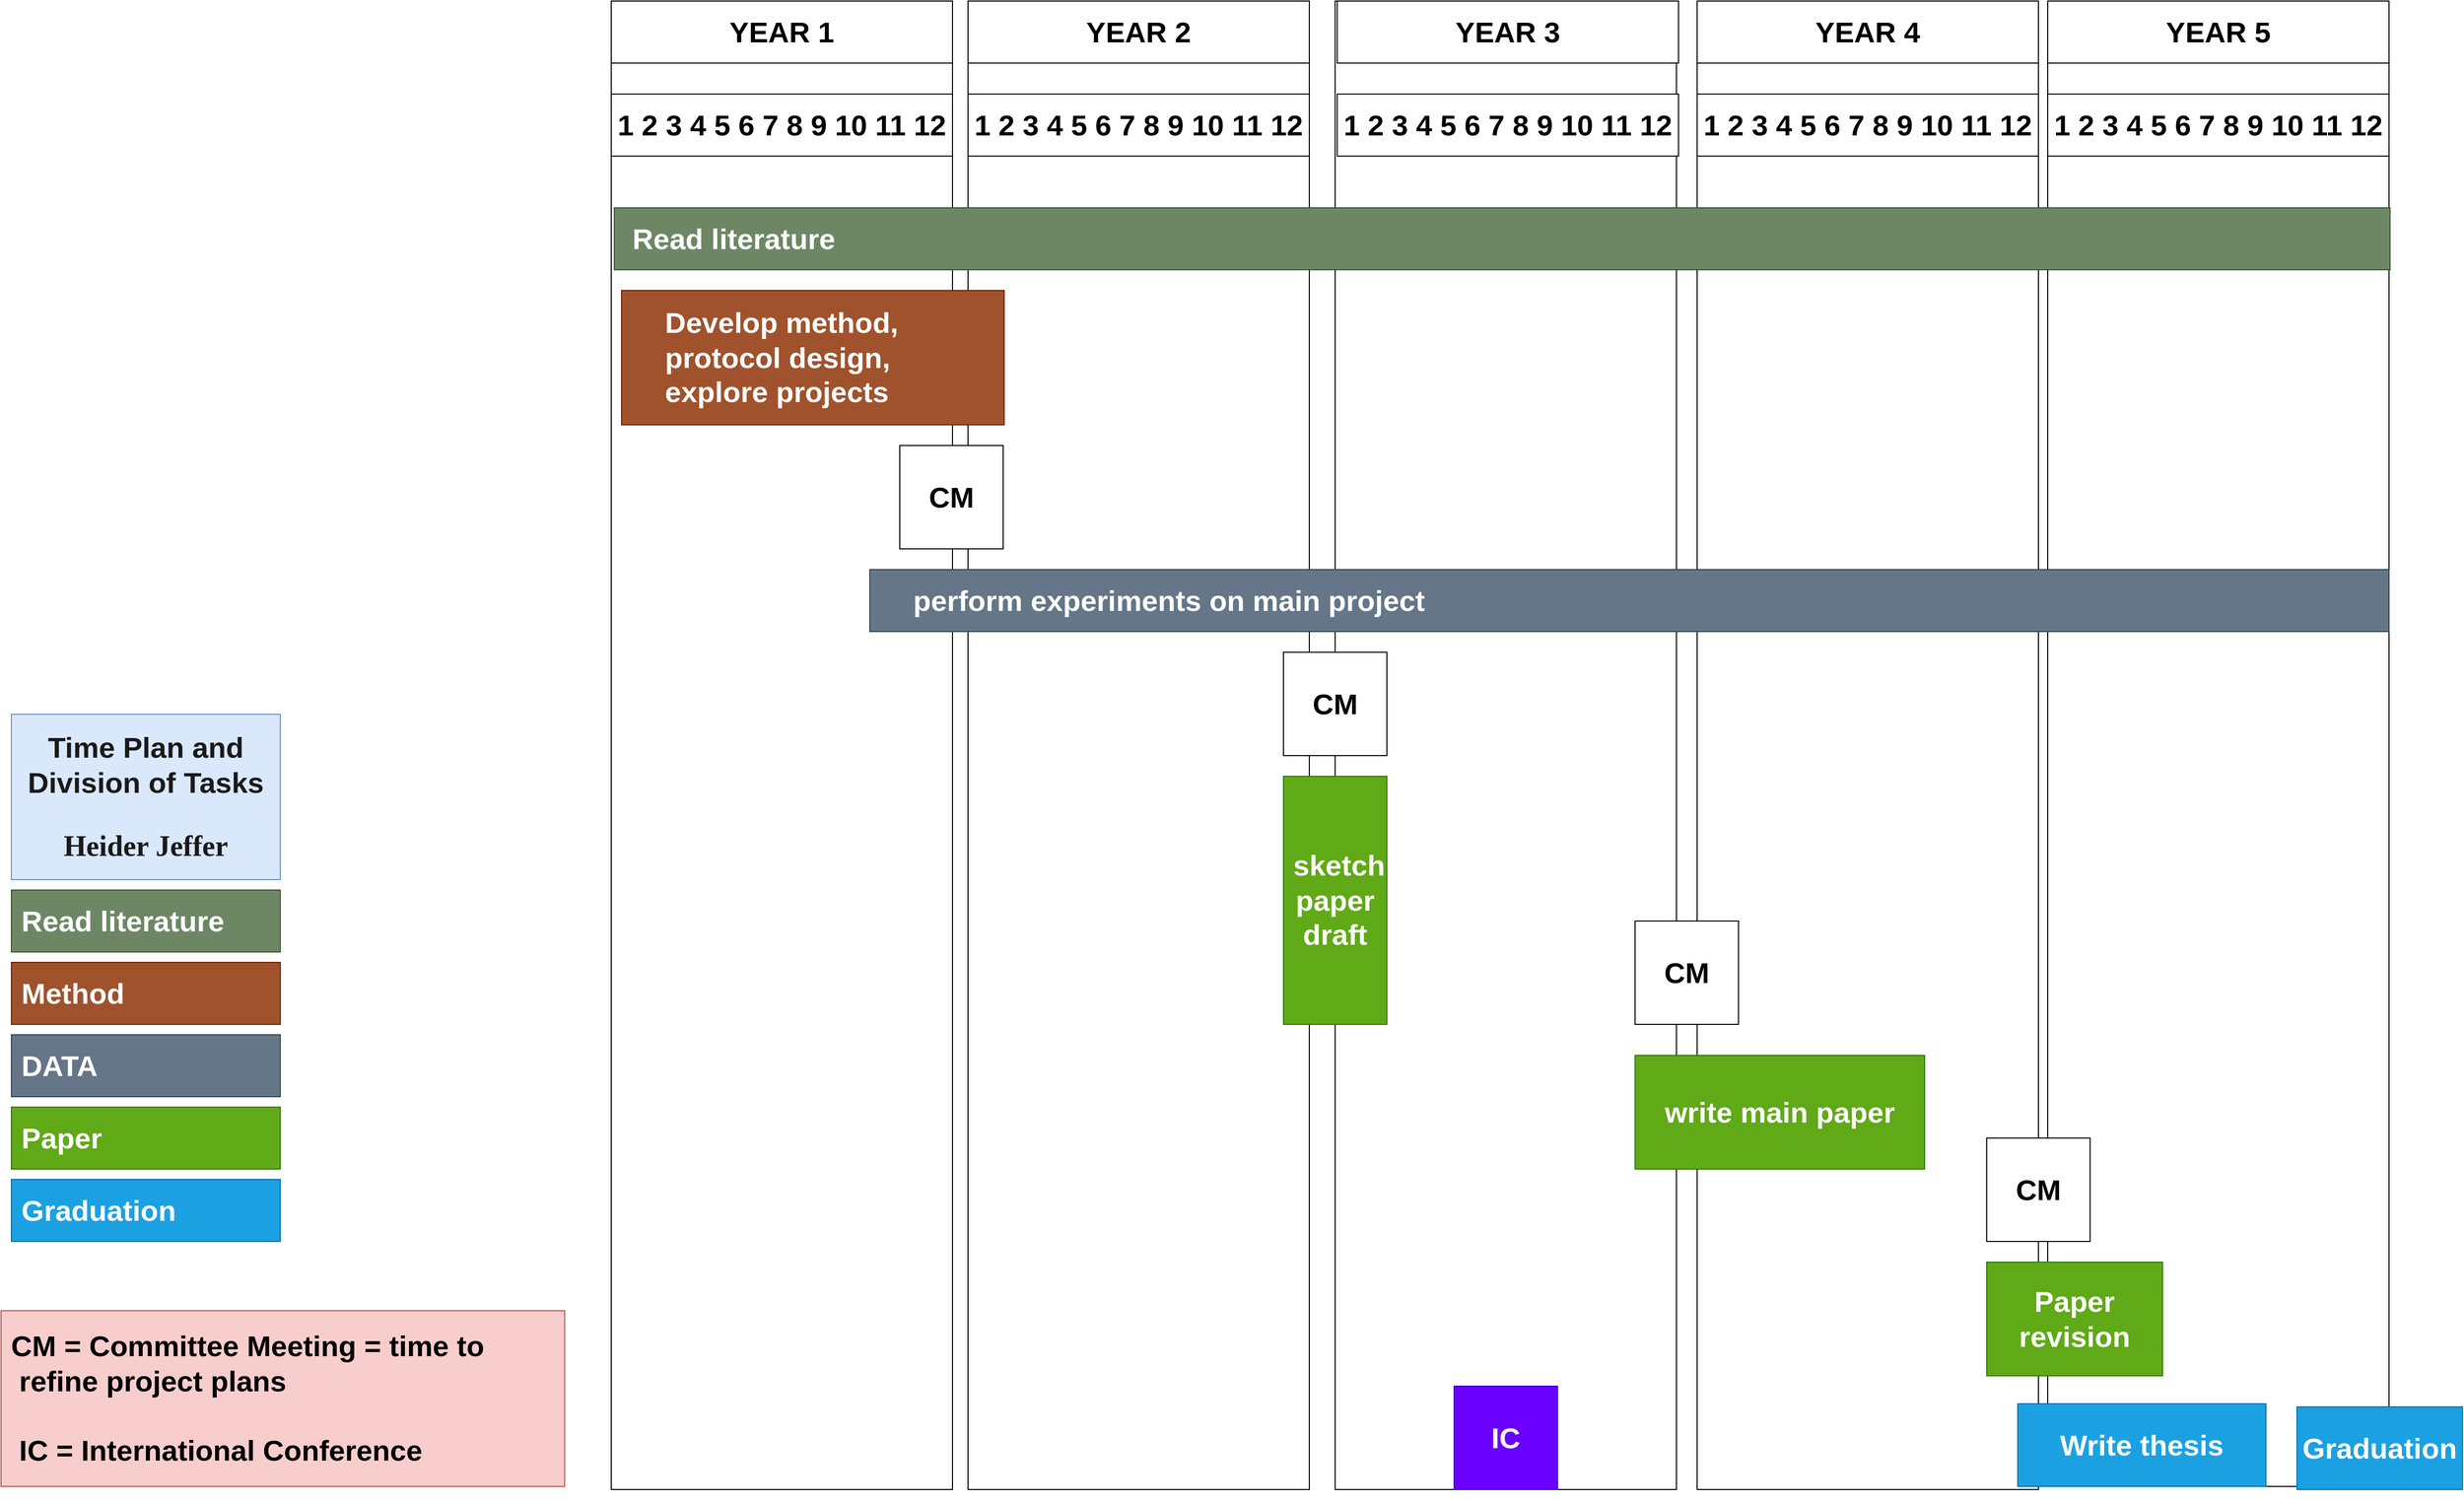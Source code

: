 <mxfile version="21.2.8" type="device">
  <diagram id="aZsZGnBNUBIaqPkSFFw-" name="Page-1">
    <mxGraphModel dx="1598" dy="544" grid="1" gridSize="10" guides="1" tooltips="1" connect="1" arrows="1" fold="1" page="1" pageScale="1" pageWidth="850" pageHeight="1100" math="0" shadow="0">
      <root>
        <mxCell id="0" />
        <mxCell id="1" parent="0" />
        <mxCell id="7NoqYiZV03NRhSZWAG24-5" value="" style="rounded=0;whiteSpace=wrap;html=1;align=left;" parent="1" vertex="1">
          <mxGeometry x="80" y="240" width="330" height="1440" as="geometry" />
        </mxCell>
        <mxCell id="7NoqYiZV03NRhSZWAG24-46" value="&lt;b&gt;&lt;font style=&quot;font-size: 28px;&quot;&gt;1 2 3 4 5 6 7 8 9 10 11 12&lt;/font&gt;&lt;/b&gt;" style="rounded=0;whiteSpace=wrap;html=1;fontSize=22;" parent="1" vertex="1">
          <mxGeometry x="80" y="330" width="330" height="60" as="geometry" />
        </mxCell>
        <mxCell id="7NoqYiZV03NRhSZWAG24-56" value="" style="rounded=0;whiteSpace=wrap;html=1;align=left;" parent="1" vertex="1">
          <mxGeometry x="425" y="240" width="330" height="1440" as="geometry" />
        </mxCell>
        <mxCell id="7NoqYiZV03NRhSZWAG24-57" value="&lt;b&gt;&lt;font style=&quot;font-size: 28px;&quot;&gt;1 2 3 4 5 6 7 8 9 10 11 12&lt;/font&gt;&lt;/b&gt;" style="rounded=0;whiteSpace=wrap;html=1;fontSize=22;" parent="1" vertex="1">
          <mxGeometry x="425" y="330" width="330" height="60" as="geometry" />
        </mxCell>
        <mxCell id="7NoqYiZV03NRhSZWAG24-58" value="" style="rounded=0;whiteSpace=wrap;html=1;align=left;" parent="1" vertex="1">
          <mxGeometry x="780" y="240" width="330" height="1440" as="geometry" />
        </mxCell>
        <mxCell id="7NoqYiZV03NRhSZWAG24-59" value="&lt;b&gt;&lt;font style=&quot;font-size: 28px;&quot;&gt;1 2 3 4 5 6 7 8 9 10 11 12&lt;/font&gt;&lt;/b&gt;" style="rounded=0;whiteSpace=wrap;html=1;fontSize=22;" parent="1" vertex="1">
          <mxGeometry x="782" y="330" width="330" height="60" as="geometry" />
        </mxCell>
        <mxCell id="7NoqYiZV03NRhSZWAG24-60" value="" style="rounded=0;whiteSpace=wrap;html=1;align=left;" parent="1" vertex="1">
          <mxGeometry x="1130" y="240" width="330" height="1440" as="geometry" />
        </mxCell>
        <mxCell id="7NoqYiZV03NRhSZWAG24-61" value="&lt;b&gt;&lt;font style=&quot;font-size: 28px;&quot;&gt;1 2 3 4 5 6 7 8 9 10 11 12&lt;/font&gt;&lt;/b&gt;" style="rounded=0;whiteSpace=wrap;html=1;fontSize=22;" parent="1" vertex="1">
          <mxGeometry x="1130" y="330" width="330" height="60" as="geometry" />
        </mxCell>
        <mxCell id="7NoqYiZV03NRhSZWAG24-62" value="" style="rounded=0;whiteSpace=wrap;html=1;align=left;" parent="1" vertex="1">
          <mxGeometry x="1469" y="240" width="330" height="1437" as="geometry" />
        </mxCell>
        <mxCell id="7NoqYiZV03NRhSZWAG24-63" value="&lt;b&gt;&lt;font style=&quot;font-size: 28px;&quot;&gt;1 2 3 4 5 6 7 8 9 10 11 12&lt;/font&gt;&lt;/b&gt;" style="rounded=0;whiteSpace=wrap;html=1;fontSize=22;" parent="1" vertex="1">
          <mxGeometry x="1469" y="330" width="330" height="60" as="geometry" />
        </mxCell>
        <mxCell id="7NoqYiZV03NRhSZWAG24-64" value="&lt;b&gt;&lt;font style=&quot;font-size: 28px;&quot;&gt;YEAR 1&lt;/font&gt;&lt;/b&gt;" style="rounded=0;whiteSpace=wrap;html=1;" parent="1" vertex="1">
          <mxGeometry x="80" y="240" width="330" height="60" as="geometry" />
        </mxCell>
        <mxCell id="7NoqYiZV03NRhSZWAG24-65" value="&lt;b&gt;&lt;font style=&quot;font-size: 28px;&quot;&gt;YEAR 2&lt;/font&gt;&lt;/b&gt;" style="rounded=0;whiteSpace=wrap;html=1;" parent="1" vertex="1">
          <mxGeometry x="425" y="240" width="330" height="60" as="geometry" />
        </mxCell>
        <mxCell id="7NoqYiZV03NRhSZWAG24-66" value="&lt;b&gt;&lt;font style=&quot;font-size: 28px;&quot;&gt;YEAR 3&lt;/font&gt;&lt;/b&gt;" style="rounded=0;whiteSpace=wrap;html=1;" parent="1" vertex="1">
          <mxGeometry x="782" y="240" width="330" height="60" as="geometry" />
        </mxCell>
        <mxCell id="7NoqYiZV03NRhSZWAG24-67" value="&lt;b&gt;&lt;font style=&quot;font-size: 28px;&quot;&gt;YEAR 4&lt;/font&gt;&lt;/b&gt;" style="rounded=0;whiteSpace=wrap;html=1;" parent="1" vertex="1">
          <mxGeometry x="1130" y="240" width="330" height="60" as="geometry" />
        </mxCell>
        <mxCell id="7NoqYiZV03NRhSZWAG24-68" value="&lt;b&gt;&lt;font style=&quot;font-size: 28px;&quot;&gt;YEAR 5&lt;/font&gt;&lt;/b&gt;" style="rounded=0;whiteSpace=wrap;html=1;" parent="1" vertex="1">
          <mxGeometry x="1469" y="240" width="330" height="60" as="geometry" />
        </mxCell>
        <mxCell id="7NoqYiZV03NRhSZWAG24-45" value="&lt;b&gt;&lt;font style=&quot;font-size: 28px;&quot;&gt;&amp;nbsp; Read literature&lt;/font&gt;&lt;/b&gt;" style="rounded=0;whiteSpace=wrap;html=1;fontSize=18;align=left;fillColor=#6d8764;strokeColor=#3A5431;fontColor=#ffffff;" parent="1" vertex="1">
          <mxGeometry x="83" y="440" width="1717" height="60" as="geometry" />
        </mxCell>
        <mxCell id="7NoqYiZV03NRhSZWAG24-72" value="&lt;blockquote style=&quot;margin: 0 0 0 40px; border: none; padding: 0px;&quot;&gt;&lt;b style=&quot;font-size: 28px;&quot;&gt;Develop method, protocol design,&lt;br&gt; &lt;/b&gt;&lt;b style=&quot;font-size: 28px;&quot;&gt;explore projects&lt;/b&gt;&lt;/blockquote&gt;" style="rounded=0;whiteSpace=wrap;html=1;fontSize=18;align=left;fillColor=#a0522d;strokeColor=#6D1F00;fontColor=#ffffff;" parent="1" vertex="1">
          <mxGeometry x="90" y="520" width="370" height="130" as="geometry" />
        </mxCell>
        <mxCell id="7NoqYiZV03NRhSZWAG24-73" value="&lt;blockquote style=&quot;margin: 0 0 0 40px; border: none; padding: 0px;&quot;&gt;&lt;b&gt;&lt;font style=&quot;font-size: 28px;&quot;&gt;perform experiments on main project&lt;/font&gt;&lt;/b&gt;&lt;/blockquote&gt;" style="rounded=0;whiteSpace=wrap;html=1;fontSize=18;align=left;fillColor=#647687;strokeColor=#314354;fontColor=#ffffff;" parent="1" vertex="1">
          <mxGeometry x="330" y="790" width="1469" height="60" as="geometry" />
        </mxCell>
        <mxCell id="7NoqYiZV03NRhSZWAG24-80" value="&lt;b&gt;CM&lt;/b&gt;" style="whiteSpace=wrap;html=1;aspect=fixed;fontSize=28;" parent="1" vertex="1">
          <mxGeometry x="730" y="870" width="100" height="100" as="geometry" />
        </mxCell>
        <mxCell id="7NoqYiZV03NRhSZWAG24-81" value="&lt;b&gt;write main paper&lt;/b&gt;" style="rounded=0;whiteSpace=wrap;html=1;fontSize=28;fillColor=#60a917;strokeColor=#2D7600;fontColor=#ffffff;" parent="1" vertex="1">
          <mxGeometry x="1070" y="1260" width="280" height="110" as="geometry" />
        </mxCell>
        <mxCell id="7NoqYiZV03NRhSZWAG24-82" value="&lt;b&gt;CM&lt;/b&gt;" style="whiteSpace=wrap;html=1;aspect=fixed;fontSize=28;" parent="1" vertex="1">
          <mxGeometry x="359" y="670" width="100" height="100" as="geometry" />
        </mxCell>
        <mxCell id="7NoqYiZV03NRhSZWAG24-83" value="&lt;b&gt;CM&lt;/b&gt;" style="whiteSpace=wrap;html=1;aspect=fixed;fontSize=28;" parent="1" vertex="1">
          <mxGeometry x="1070" y="1130" width="100" height="100" as="geometry" />
        </mxCell>
        <mxCell id="7NoqYiZV03NRhSZWAG24-84" value="&lt;b&gt;IC&lt;/b&gt;" style="whiteSpace=wrap;html=1;aspect=fixed;fontSize=28;fillColor=#6a00ff;strokeColor=#3700CC;fontColor=#ffffff;" parent="1" vertex="1">
          <mxGeometry x="895" y="1580" width="100" height="100" as="geometry" />
        </mxCell>
        <mxCell id="7NoqYiZV03NRhSZWAG24-85" value="&lt;b&gt;&amp;nbsp;sketch paper draft&lt;/b&gt;" style="rounded=0;whiteSpace=wrap;html=1;fontSize=28;fillColor=#60a917;strokeColor=#2D7600;fontColor=#ffffff;" parent="1" vertex="1">
          <mxGeometry x="730" y="990" width="100" height="240" as="geometry" />
        </mxCell>
        <mxCell id="7NoqYiZV03NRhSZWAG24-86" value="&lt;b&gt;Paper &lt;br&gt;revision&lt;/b&gt;" style="rounded=0;whiteSpace=wrap;html=1;fontSize=28;fillColor=#60a917;strokeColor=#2D7600;fontColor=#ffffff;" parent="1" vertex="1">
          <mxGeometry x="1410" y="1460" width="170" height="110" as="geometry" />
        </mxCell>
        <mxCell id="7NoqYiZV03NRhSZWAG24-87" value="&lt;b&gt;Write thesis&lt;/b&gt;" style="rounded=0;whiteSpace=wrap;html=1;fontSize=28;fillColor=#1ba1e2;fontColor=#ffffff;strokeColor=#006EAF;" parent="1" vertex="1">
          <mxGeometry x="1440" y="1597" width="240" height="80" as="geometry" />
        </mxCell>
        <mxCell id="7NoqYiZV03NRhSZWAG24-88" value="&lt;b&gt;Graduation&lt;/b&gt;" style="rounded=0;whiteSpace=wrap;html=1;fontSize=28;fillColor=#1ba1e2;fontColor=#ffffff;strokeColor=#006EAF;" parent="1" vertex="1">
          <mxGeometry x="1710" y="1600" width="160" height="80" as="geometry" />
        </mxCell>
        <mxCell id="7NoqYiZV03NRhSZWAG24-89" value="&lt;b&gt;&lt;font style=&quot;font-size: 28px;&quot;&gt;&amp;nbsp;Read literature&lt;/font&gt;&lt;/b&gt;" style="rounded=0;whiteSpace=wrap;html=1;fontSize=18;align=left;fillColor=#6d8764;strokeColor=#3A5431;fontColor=#ffffff;" parent="1" vertex="1">
          <mxGeometry x="-500" y="1100" width="260" height="60" as="geometry" />
        </mxCell>
        <mxCell id="7NoqYiZV03NRhSZWAG24-90" value="&lt;span style=&quot;font-size: 28px;&quot;&gt;&lt;b&gt;&amp;nbsp;Method&lt;/b&gt;&lt;/span&gt;" style="rounded=0;whiteSpace=wrap;html=1;fontSize=18;align=left;fillColor=#a0522d;strokeColor=#6D1F00;fontColor=#ffffff;" parent="1" vertex="1">
          <mxGeometry x="-500" y="1170" width="260" height="60" as="geometry" />
        </mxCell>
        <mxCell id="7NoqYiZV03NRhSZWAG24-91" value="&lt;b style=&quot;border-color: var(--border-color);&quot;&gt;&lt;font style=&quot;border-color: var(--border-color); font-size: 28px;&quot;&gt;&amp;nbsp;DATA&lt;/font&gt;&lt;/b&gt;" style="rounded=0;whiteSpace=wrap;html=1;fontSize=18;align=left;fillColor=#647687;strokeColor=#314354;fontColor=#ffffff;" parent="1" vertex="1">
          <mxGeometry x="-500" y="1240" width="260" height="60" as="geometry" />
        </mxCell>
        <mxCell id="7NoqYiZV03NRhSZWAG24-92" value="&lt;div style=&quot;&quot;&gt;&lt;b style=&quot;background-color: initial;&quot;&gt;&amp;nbsp;Paper&lt;/b&gt;&lt;/div&gt;" style="rounded=0;whiteSpace=wrap;html=1;fontSize=28;fillColor=#60a917;strokeColor=#2D7600;fontColor=#ffffff;align=left;" parent="1" vertex="1">
          <mxGeometry x="-500" y="1310" width="260" height="60" as="geometry" />
        </mxCell>
        <mxCell id="7NoqYiZV03NRhSZWAG24-93" value="&lt;b&gt;&amp;nbsp;Graduation&lt;/b&gt;" style="rounded=0;whiteSpace=wrap;html=1;fontSize=28;fillColor=#1ba1e2;fontColor=#ffffff;strokeColor=#006EAF;align=left;" parent="1" vertex="1">
          <mxGeometry x="-500" y="1380" width="260" height="60" as="geometry" />
        </mxCell>
        <mxCell id="7NoqYiZV03NRhSZWAG24-101" value="&lt;div&gt;&lt;b&gt;&lt;font color=&quot;#000000&quot;&gt;&lt;br&gt;&lt;/font&gt;&lt;/b&gt;&lt;/div&gt;&lt;div&gt;&lt;font color=&quot;#000000&quot;&gt;&lt;b style=&quot;background-color: initial;&quot;&gt;&amp;nbsp;CM = Committee Meeting = time to&amp;nbsp; &amp;nbsp; &amp;nbsp; &amp;nbsp; &amp;nbsp; &amp;nbsp; refine project plans&lt;/b&gt;&lt;br&gt;&lt;/font&gt;&lt;/div&gt;&lt;div&gt;&lt;b&gt;&lt;font color=&quot;#000000&quot;&gt;&lt;br&gt;&lt;span style=&quot;&quot;&gt;        &lt;/span&gt;&lt;/font&gt;&lt;/b&gt;&lt;/div&gt;&lt;div&gt;&lt;span style=&quot;&quot;&gt;&lt;b&gt;&lt;font color=&quot;#000000&quot;&gt;        &lt;/font&gt;&lt;/b&gt;&lt;/span&gt;&lt;/div&gt;&lt;div&gt;&lt;b&gt;&lt;font color=&quot;#000000&quot;&gt;&amp;nbsp; IC = International Conference&lt;span style=&quot;&quot;&gt;        &lt;/span&gt;&lt;/font&gt;&lt;/b&gt;&lt;/div&gt;&lt;div&gt;&lt;br&gt;&lt;/div&gt;" style="rounded=0;whiteSpace=wrap;html=1;fontSize=28;align=left;fillColor=#f8cecc;strokeColor=#b85450;" parent="1" vertex="1">
          <mxGeometry x="-510" y="1507" width="545" height="170" as="geometry" />
        </mxCell>
        <mxCell id="7NoqYiZV03NRhSZWAG24-107" value="&lt;b&gt;CM&lt;/b&gt;" style="whiteSpace=wrap;html=1;aspect=fixed;fontSize=28;" parent="1" vertex="1">
          <mxGeometry x="1410" y="1340" width="100" height="100" as="geometry" />
        </mxCell>
        <mxCell id="7NoqYiZV03NRhSZWAG24-108" style="edgeStyle=orthogonalEdgeStyle;rounded=0;orthogonalLoop=1;jettySize=auto;html=1;exitX=0.5;exitY=1;exitDx=0;exitDy=0;fontSize=28;" parent="1" source="7NoqYiZV03NRhSZWAG24-87" target="7NoqYiZV03NRhSZWAG24-87" edge="1">
          <mxGeometry relative="1" as="geometry" />
        </mxCell>
        <mxCell id="7NoqYiZV03NRhSZWAG24-111" value="&lt;p style=&quot;&quot; align=&quot;center&quot; class=&quot;MsoSubtitle&quot;&gt;&lt;b&gt;&lt;font color=&quot;#1a1a1a&quot;&gt;Time Plan and Division of Tasks&lt;span style=&quot;font-family: Georgia, serif; background-color: initial;&quot;&gt;&lt;br&gt;&lt;/span&gt;&lt;/font&gt;&lt;/b&gt;&lt;/p&gt;&lt;p style=&quot;&quot; align=&quot;center&quot; class=&quot;MsoSubtitle&quot;&gt;&lt;b&gt;&lt;font color=&quot;#1a1a1a&quot;&gt;&lt;span style=&quot;font-family: Georgia, serif; background-color: initial;&quot;&gt;Heider &lt;/span&gt;&lt;span style=&quot;font-family: Georgia, serif; background-color: initial;&quot;&gt;Jeffer&lt;/span&gt;&lt;/font&gt;&lt;br&gt;&lt;/b&gt;&lt;/p&gt;" style="rounded=0;whiteSpace=wrap;html=1;fontSize=28;fillColor=#dae8fc;strokeColor=#6c8ebf;" parent="1" vertex="1">
          <mxGeometry x="-500" y="930" width="260" height="160" as="geometry" />
        </mxCell>
      </root>
    </mxGraphModel>
  </diagram>
</mxfile>
